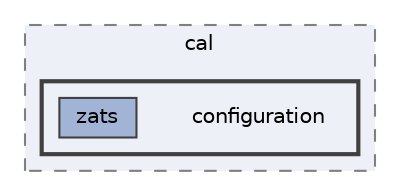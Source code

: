 digraph "repository/cal-web/src/main/java/com/sterlite/cal/configuration"
{
 // LATEX_PDF_SIZE
  bgcolor="transparent";
  edge [fontname=Helvetica,fontsize=10,labelfontname=Helvetica,labelfontsize=10];
  node [fontname=Helvetica,fontsize=10,shape=box,height=0.2,width=0.4];
  compound=true
  subgraph clusterdir_9c4fca0ce4741c62a9e5f6805097e245 {
    graph [ bgcolor="#edf0f7", pencolor="grey50", label="cal", fontname=Helvetica,fontsize=10 style="filled,dashed", URL="dir_9c4fca0ce4741c62a9e5f6805097e245.html",tooltip=""]
  subgraph clusterdir_ed2039aef6fe94e6cc5048712034c752 {
    graph [ bgcolor="#edf0f7", pencolor="grey25", label="", fontname=Helvetica,fontsize=10 style="filled,bold", URL="dir_ed2039aef6fe94e6cc5048712034c752.html",tooltip=""]
    dir_ed2039aef6fe94e6cc5048712034c752 [shape=plaintext, label="configuration"];
  dir_3a7bfe75bcb67d739c0c2bae1b083f1e [label="zats", fillcolor="#a2b4d6", color="grey25", style="filled", URL="dir_3a7bfe75bcb67d739c0c2bae1b083f1e.html",tooltip=""];
  }
  }
}
